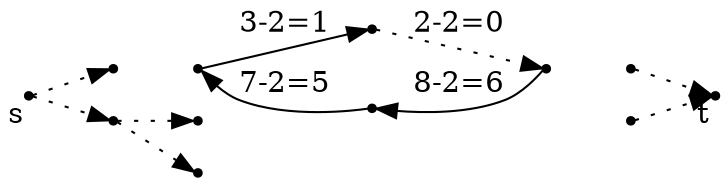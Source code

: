 digraph G_with_C_adjusted {
    rankdir = LR;
    node [shape=point];

    s [xlabel="s"];
    t [xlabel="t"];

    /* our cycle */
    c1 -> c2 [label="3-2=1"];
    c2 -> c3 [label="2-2=0", style=dotted];
    c3 -> c4 [label="8-2=6"];
    c4 -> c1 [label="7-2=5"];


    /* some samples */
    edge [style=dotted]
    s -> a;
    s -> b;
    b -> c;
    b -> d;
    e -> t;
    f -> t;

    /* fake edges to align everything */
    edge [style=invis];
    a -> c1;
    c3 -> e;

    {rank=same a, b}
    {rank=same c, d, c1}
    {rank=same c2, c4}
    {rank=same e, f}

}
